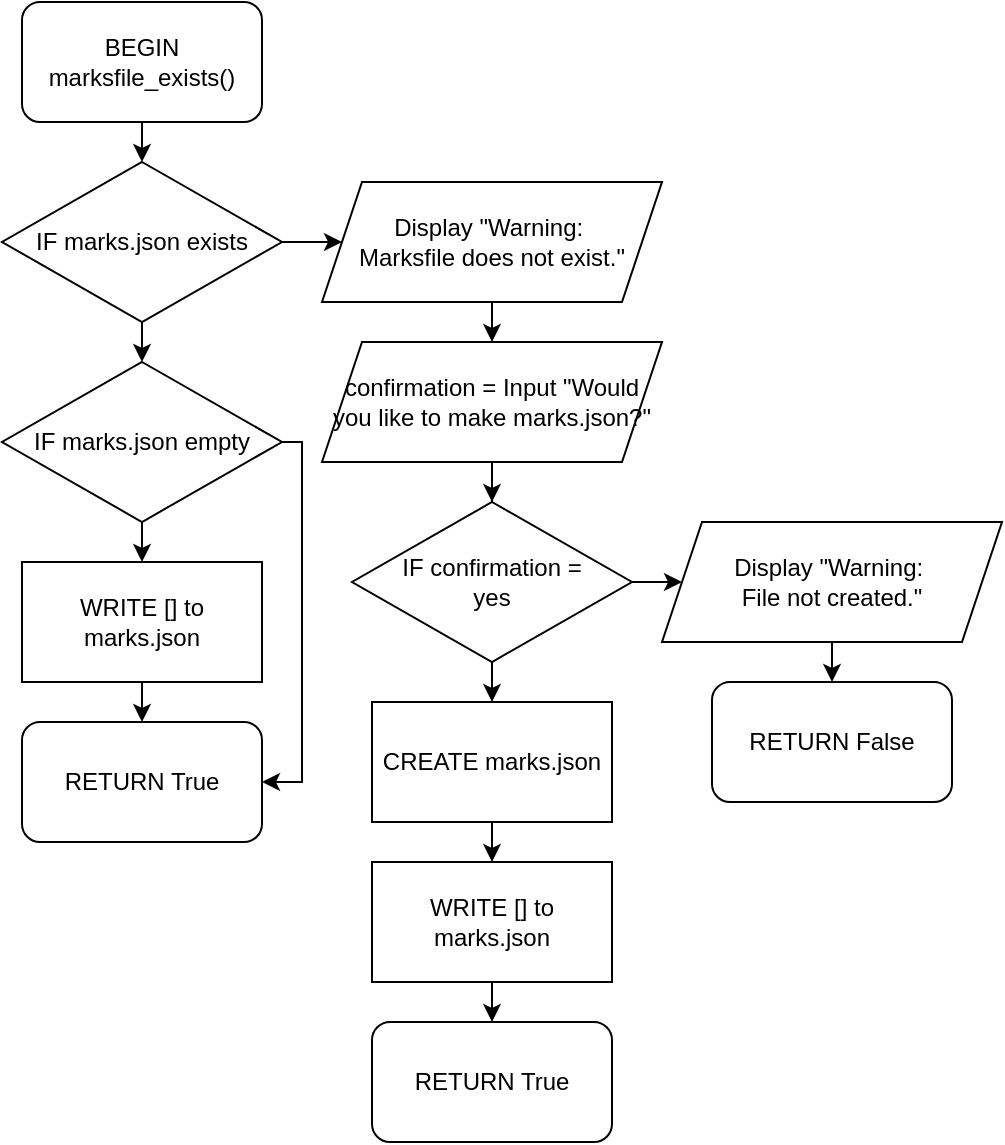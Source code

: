 <mxfile version="24.3.1" type="github">
  <diagram name="Page-1" id="bc4MiWyPBKACxx70WyI5">
    <mxGraphModel dx="2074" dy="1150" grid="1" gridSize="10" guides="1" tooltips="1" connect="1" arrows="1" fold="1" page="1" pageScale="1" pageWidth="850" pageHeight="1100" math="0" shadow="0">
      <root>
        <mxCell id="0" />
        <mxCell id="1" parent="0" />
        <mxCell id="D14_MtYRu88Hc8e_l4---5" style="edgeStyle=orthogonalEdgeStyle;rounded=0;orthogonalLoop=1;jettySize=auto;html=1;exitX=0.5;exitY=1;exitDx=0;exitDy=0;entryX=0.5;entryY=0;entryDx=0;entryDy=0;" edge="1" parent="1" source="D14_MtYRu88Hc8e_l4---1" target="D14_MtYRu88Hc8e_l4---2">
          <mxGeometry relative="1" as="geometry" />
        </mxCell>
        <mxCell id="D14_MtYRu88Hc8e_l4---1" value="BEGIN marksfile_exists()" style="rounded=1;whiteSpace=wrap;html=1;" vertex="1" parent="1">
          <mxGeometry x="40" y="40" width="120" height="60" as="geometry" />
        </mxCell>
        <mxCell id="D14_MtYRu88Hc8e_l4---4" style="edgeStyle=orthogonalEdgeStyle;rounded=0;orthogonalLoop=1;jettySize=auto;html=1;exitX=0.5;exitY=1;exitDx=0;exitDy=0;entryX=0.5;entryY=0;entryDx=0;entryDy=0;" edge="1" parent="1" source="D14_MtYRu88Hc8e_l4---2" target="D14_MtYRu88Hc8e_l4---3">
          <mxGeometry relative="1" as="geometry" />
        </mxCell>
        <mxCell id="D14_MtYRu88Hc8e_l4---13" style="edgeStyle=orthogonalEdgeStyle;rounded=0;orthogonalLoop=1;jettySize=auto;html=1;exitX=1;exitY=0.5;exitDx=0;exitDy=0;entryX=0;entryY=0.5;entryDx=0;entryDy=0;" edge="1" parent="1" source="D14_MtYRu88Hc8e_l4---2" target="D14_MtYRu88Hc8e_l4---11">
          <mxGeometry relative="1" as="geometry" />
        </mxCell>
        <mxCell id="D14_MtYRu88Hc8e_l4---2" value="IF marks.json exists" style="rhombus;whiteSpace=wrap;html=1;" vertex="1" parent="1">
          <mxGeometry x="30" y="120" width="140" height="80" as="geometry" />
        </mxCell>
        <mxCell id="D14_MtYRu88Hc8e_l4---7" style="edgeStyle=orthogonalEdgeStyle;rounded=0;orthogonalLoop=1;jettySize=auto;html=1;exitX=0.5;exitY=1;exitDx=0;exitDy=0;entryX=0.5;entryY=0;entryDx=0;entryDy=0;" edge="1" parent="1" source="D14_MtYRu88Hc8e_l4---3" target="D14_MtYRu88Hc8e_l4---6">
          <mxGeometry relative="1" as="geometry" />
        </mxCell>
        <mxCell id="D14_MtYRu88Hc8e_l4---12" style="edgeStyle=orthogonalEdgeStyle;rounded=0;orthogonalLoop=1;jettySize=auto;html=1;exitX=1;exitY=0.5;exitDx=0;exitDy=0;entryX=1;entryY=0.5;entryDx=0;entryDy=0;" edge="1" parent="1" source="D14_MtYRu88Hc8e_l4---3" target="D14_MtYRu88Hc8e_l4---8">
          <mxGeometry relative="1" as="geometry">
            <mxPoint x="190" y="440" as="targetPoint" />
            <Array as="points">
              <mxPoint x="180" y="260" />
              <mxPoint x="180" y="430" />
            </Array>
          </mxGeometry>
        </mxCell>
        <mxCell id="D14_MtYRu88Hc8e_l4---3" value="&lt;div&gt;IF marks.json empty&lt;/div&gt;" style="rhombus;whiteSpace=wrap;html=1;" vertex="1" parent="1">
          <mxGeometry x="30" y="220" width="140" height="80" as="geometry" />
        </mxCell>
        <mxCell id="D14_MtYRu88Hc8e_l4---9" style="edgeStyle=orthogonalEdgeStyle;rounded=0;orthogonalLoop=1;jettySize=auto;html=1;exitX=0.5;exitY=1;exitDx=0;exitDy=0;entryX=0.5;entryY=0;entryDx=0;entryDy=0;" edge="1" parent="1" source="D14_MtYRu88Hc8e_l4---6" target="D14_MtYRu88Hc8e_l4---8">
          <mxGeometry relative="1" as="geometry" />
        </mxCell>
        <mxCell id="D14_MtYRu88Hc8e_l4---6" value="WRITE [] to marks.json" style="rounded=0;whiteSpace=wrap;html=1;" vertex="1" parent="1">
          <mxGeometry x="40" y="320" width="120" height="60" as="geometry" />
        </mxCell>
        <mxCell id="D14_MtYRu88Hc8e_l4---8" value="RETURN True" style="rounded=1;whiteSpace=wrap;html=1;" vertex="1" parent="1">
          <mxGeometry x="40" y="400" width="120" height="60" as="geometry" />
        </mxCell>
        <mxCell id="D14_MtYRu88Hc8e_l4---16" style="edgeStyle=orthogonalEdgeStyle;rounded=0;orthogonalLoop=1;jettySize=auto;html=1;exitX=0.5;exitY=1;exitDx=0;exitDy=0;entryX=0.5;entryY=0;entryDx=0;entryDy=0;" edge="1" parent="1" source="D14_MtYRu88Hc8e_l4---11" target="D14_MtYRu88Hc8e_l4---15">
          <mxGeometry relative="1" as="geometry" />
        </mxCell>
        <mxCell id="D14_MtYRu88Hc8e_l4---11" value="&lt;div&gt;Display &quot;Warning:&amp;nbsp;&lt;/div&gt;&lt;div&gt;Marksfile does not exist.&quot;&lt;/div&gt;" style="shape=parallelogram;perimeter=parallelogramPerimeter;whiteSpace=wrap;html=1;fixedSize=1;" vertex="1" parent="1">
          <mxGeometry x="190" y="130" width="170" height="60" as="geometry" />
        </mxCell>
        <mxCell id="D14_MtYRu88Hc8e_l4---18" style="edgeStyle=orthogonalEdgeStyle;rounded=0;orthogonalLoop=1;jettySize=auto;html=1;exitX=0.5;exitY=1;exitDx=0;exitDy=0;" edge="1" parent="1" source="D14_MtYRu88Hc8e_l4---15" target="D14_MtYRu88Hc8e_l4---17">
          <mxGeometry relative="1" as="geometry" />
        </mxCell>
        <mxCell id="D14_MtYRu88Hc8e_l4---15" value="confirmation = Input &quot;Would you like to make marks.json?&quot;" style="shape=parallelogram;perimeter=parallelogramPerimeter;whiteSpace=wrap;html=1;fixedSize=1;" vertex="1" parent="1">
          <mxGeometry x="190" y="210" width="170" height="60" as="geometry" />
        </mxCell>
        <mxCell id="D14_MtYRu88Hc8e_l4---21" style="edgeStyle=orthogonalEdgeStyle;rounded=0;orthogonalLoop=1;jettySize=auto;html=1;exitX=0.5;exitY=1;exitDx=0;exitDy=0;entryX=0.5;entryY=0;entryDx=0;entryDy=0;" edge="1" parent="1" source="D14_MtYRu88Hc8e_l4---17" target="D14_MtYRu88Hc8e_l4---20">
          <mxGeometry relative="1" as="geometry" />
        </mxCell>
        <mxCell id="D14_MtYRu88Hc8e_l4---24" style="edgeStyle=orthogonalEdgeStyle;rounded=0;orthogonalLoop=1;jettySize=auto;html=1;exitX=1;exitY=0.5;exitDx=0;exitDy=0;entryX=0;entryY=0.5;entryDx=0;entryDy=0;" edge="1" parent="1" source="D14_MtYRu88Hc8e_l4---17" target="D14_MtYRu88Hc8e_l4---23">
          <mxGeometry relative="1" as="geometry" />
        </mxCell>
        <mxCell id="D14_MtYRu88Hc8e_l4---17" value="&lt;div&gt;IF confirmation = &lt;br&gt;&lt;/div&gt;&lt;div&gt;yes&lt;br&gt;&lt;/div&gt;" style="rhombus;whiteSpace=wrap;html=1;" vertex="1" parent="1">
          <mxGeometry x="205" y="290" width="140" height="80" as="geometry" />
        </mxCell>
        <mxCell id="D14_MtYRu88Hc8e_l4---28" style="edgeStyle=orthogonalEdgeStyle;rounded=0;orthogonalLoop=1;jettySize=auto;html=1;exitX=0.5;exitY=1;exitDx=0;exitDy=0;entryX=0.5;entryY=0;entryDx=0;entryDy=0;" edge="1" parent="1" source="D14_MtYRu88Hc8e_l4---19" target="D14_MtYRu88Hc8e_l4---26">
          <mxGeometry relative="1" as="geometry" />
        </mxCell>
        <mxCell id="D14_MtYRu88Hc8e_l4---19" value="WRITE [] to marks.json" style="rounded=0;whiteSpace=wrap;html=1;" vertex="1" parent="1">
          <mxGeometry x="215" y="470" width="120" height="60" as="geometry" />
        </mxCell>
        <mxCell id="D14_MtYRu88Hc8e_l4---22" style="edgeStyle=orthogonalEdgeStyle;rounded=0;orthogonalLoop=1;jettySize=auto;html=1;exitX=0.5;exitY=1;exitDx=0;exitDy=0;entryX=0.5;entryY=0;entryDx=0;entryDy=0;" edge="1" parent="1" source="D14_MtYRu88Hc8e_l4---20" target="D14_MtYRu88Hc8e_l4---19">
          <mxGeometry relative="1" as="geometry" />
        </mxCell>
        <mxCell id="D14_MtYRu88Hc8e_l4---20" value="CREATE marks.json" style="rounded=0;whiteSpace=wrap;html=1;" vertex="1" parent="1">
          <mxGeometry x="215" y="390" width="120" height="60" as="geometry" />
        </mxCell>
        <mxCell id="D14_MtYRu88Hc8e_l4---29" style="edgeStyle=orthogonalEdgeStyle;rounded=0;orthogonalLoop=1;jettySize=auto;html=1;exitX=0.5;exitY=1;exitDx=0;exitDy=0;entryX=0.5;entryY=0;entryDx=0;entryDy=0;" edge="1" parent="1" source="D14_MtYRu88Hc8e_l4---23" target="D14_MtYRu88Hc8e_l4---27">
          <mxGeometry relative="1" as="geometry" />
        </mxCell>
        <mxCell id="D14_MtYRu88Hc8e_l4---23" value="&lt;div&gt;Display &quot;Warning:&amp;nbsp;&lt;/div&gt;&lt;div&gt;File not created.&quot;&lt;/div&gt;" style="shape=parallelogram;perimeter=parallelogramPerimeter;whiteSpace=wrap;html=1;fixedSize=1;" vertex="1" parent="1">
          <mxGeometry x="360" y="300" width="170" height="60" as="geometry" />
        </mxCell>
        <mxCell id="D14_MtYRu88Hc8e_l4---26" value="RETURN True" style="rounded=1;whiteSpace=wrap;html=1;" vertex="1" parent="1">
          <mxGeometry x="215" y="550" width="120" height="60" as="geometry" />
        </mxCell>
        <mxCell id="D14_MtYRu88Hc8e_l4---27" value="RETURN False" style="rounded=1;whiteSpace=wrap;html=1;" vertex="1" parent="1">
          <mxGeometry x="385" y="380" width="120" height="60" as="geometry" />
        </mxCell>
      </root>
    </mxGraphModel>
  </diagram>
</mxfile>
